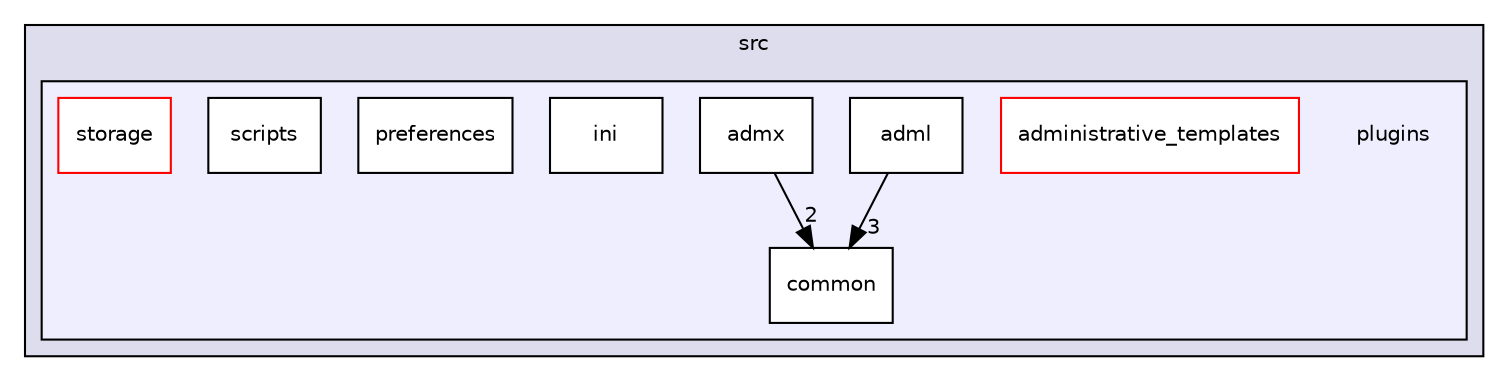 digraph "src/plugins" {
  compound=true
  node [ fontsize="10", fontname="Helvetica"];
  edge [ labelfontsize="10", labelfontname="Helvetica"];
  subgraph clusterdir_68267d1309a1af8e8297ef4c3efbcdba {
    graph [ bgcolor="#ddddee", pencolor="black", label="src" fontname="Helvetica", fontsize="10", URL="dir_68267d1309a1af8e8297ef4c3efbcdba.html"]
  subgraph clusterdir_7020b8b7abcceffa3f9f7a2d24718f16 {
    graph [ bgcolor="#eeeeff", pencolor="black", label="" URL="dir_7020b8b7abcceffa3f9f7a2d24718f16.html"];
    dir_7020b8b7abcceffa3f9f7a2d24718f16 [shape=plaintext label="plugins"];
    dir_0420e104560577d0b4791852e7f057c2 [shape=box label="administrative_templates" color="red" fillcolor="white" style="filled" URL="dir_0420e104560577d0b4791852e7f057c2.html"];
    dir_cbc8cf200533089559bd016671180547 [shape=box label="adml" color="black" fillcolor="white" style="filled" URL="dir_cbc8cf200533089559bd016671180547.html"];
    dir_b9851d89cf1d998acd0bb41582d77201 [shape=box label="admx" color="black" fillcolor="white" style="filled" URL="dir_b9851d89cf1d998acd0bb41582d77201.html"];
    dir_612e79628a9ed6ddbdf6d23f21939a67 [shape=box label="common" color="black" fillcolor="white" style="filled" URL="dir_612e79628a9ed6ddbdf6d23f21939a67.html"];
    dir_751bb8845a2d991fff5c1370f7eb2ab4 [shape=box label="ini" color="black" fillcolor="white" style="filled" URL="dir_751bb8845a2d991fff5c1370f7eb2ab4.html"];
    dir_834ea56fd74bd3caaf71795cf99ea1b6 [shape=box label="preferences" color="black" fillcolor="white" style="filled" URL="dir_834ea56fd74bd3caaf71795cf99ea1b6.html"];
    dir_6dce5ca62a2d9fc349b593f70c06ca6f [shape=box label="scripts" color="black" fillcolor="white" style="filled" URL="dir_6dce5ca62a2d9fc349b593f70c06ca6f.html"];
    dir_7018ed4b7aa1e973346dcc61fa585784 [shape=box label="storage" color="red" fillcolor="white" style="filled" URL="dir_7018ed4b7aa1e973346dcc61fa585784.html"];
  }
  }
  dir_b9851d89cf1d998acd0bb41582d77201->dir_612e79628a9ed6ddbdf6d23f21939a67 [headlabel="2", labeldistance=1.5 headhref="dir_000036_000030.html"];
  dir_cbc8cf200533089559bd016671180547->dir_612e79628a9ed6ddbdf6d23f21939a67 [headlabel="3", labeldistance=1.5 headhref="dir_000035_000030.html"];
}
